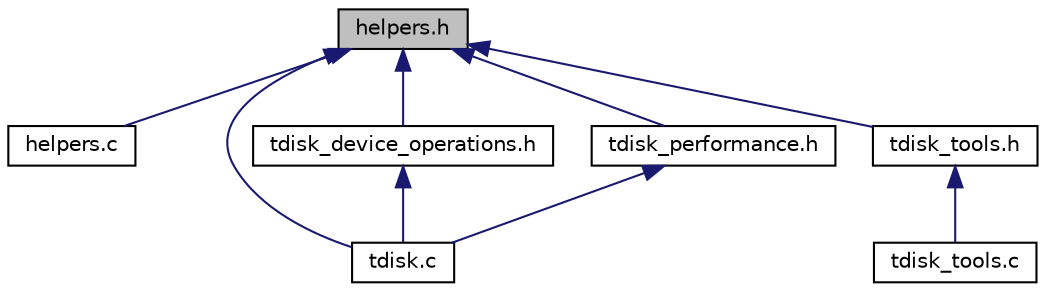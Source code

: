 digraph "helpers.h"
{
  edge [fontname="Helvetica",fontsize="10",labelfontname="Helvetica",labelfontsize="10"];
  node [fontname="Helvetica",fontsize="10",shape=record];
  Node1 [label="helpers.h",height=0.2,width=0.4,color="black", fillcolor="grey75", style="filled", fontcolor="black"];
  Node1 -> Node2 [dir="back",color="midnightblue",fontsize="10",style="solid",fontname="Helvetica"];
  Node2 [label="helpers.c",height=0.2,width=0.4,color="black", fillcolor="white", style="filled",URL="$helpers_8c.html"];
  Node1 -> Node3 [dir="back",color="midnightblue",fontsize="10",style="solid",fontname="Helvetica"];
  Node3 [label="tdisk.c",height=0.2,width=0.4,color="black", fillcolor="white", style="filled",URL="$tdisk_8c.html"];
  Node1 -> Node4 [dir="back",color="midnightblue",fontsize="10",style="solid",fontname="Helvetica"];
  Node4 [label="tdisk_device_operations.h",height=0.2,width=0.4,color="black", fillcolor="white", style="filled",URL="$tdisk__device__operations_8h.html"];
  Node4 -> Node3 [dir="back",color="midnightblue",fontsize="10",style="solid",fontname="Helvetica"];
  Node1 -> Node5 [dir="back",color="midnightblue",fontsize="10",style="solid",fontname="Helvetica"];
  Node5 [label="tdisk_performance.h",height=0.2,width=0.4,color="black", fillcolor="white", style="filled",URL="$tdisk__performance_8h.html"];
  Node5 -> Node3 [dir="back",color="midnightblue",fontsize="10",style="solid",fontname="Helvetica"];
  Node1 -> Node6 [dir="back",color="midnightblue",fontsize="10",style="solid",fontname="Helvetica"];
  Node6 [label="tdisk_tools.h",height=0.2,width=0.4,color="black", fillcolor="white", style="filled",URL="$tdisk__tools_8h.html"];
  Node6 -> Node7 [dir="back",color="midnightblue",fontsize="10",style="solid",fontname="Helvetica"];
  Node7 [label="tdisk_tools.c",height=0.2,width=0.4,color="black", fillcolor="white", style="filled",URL="$tdisk__tools_8c.html"];
}
